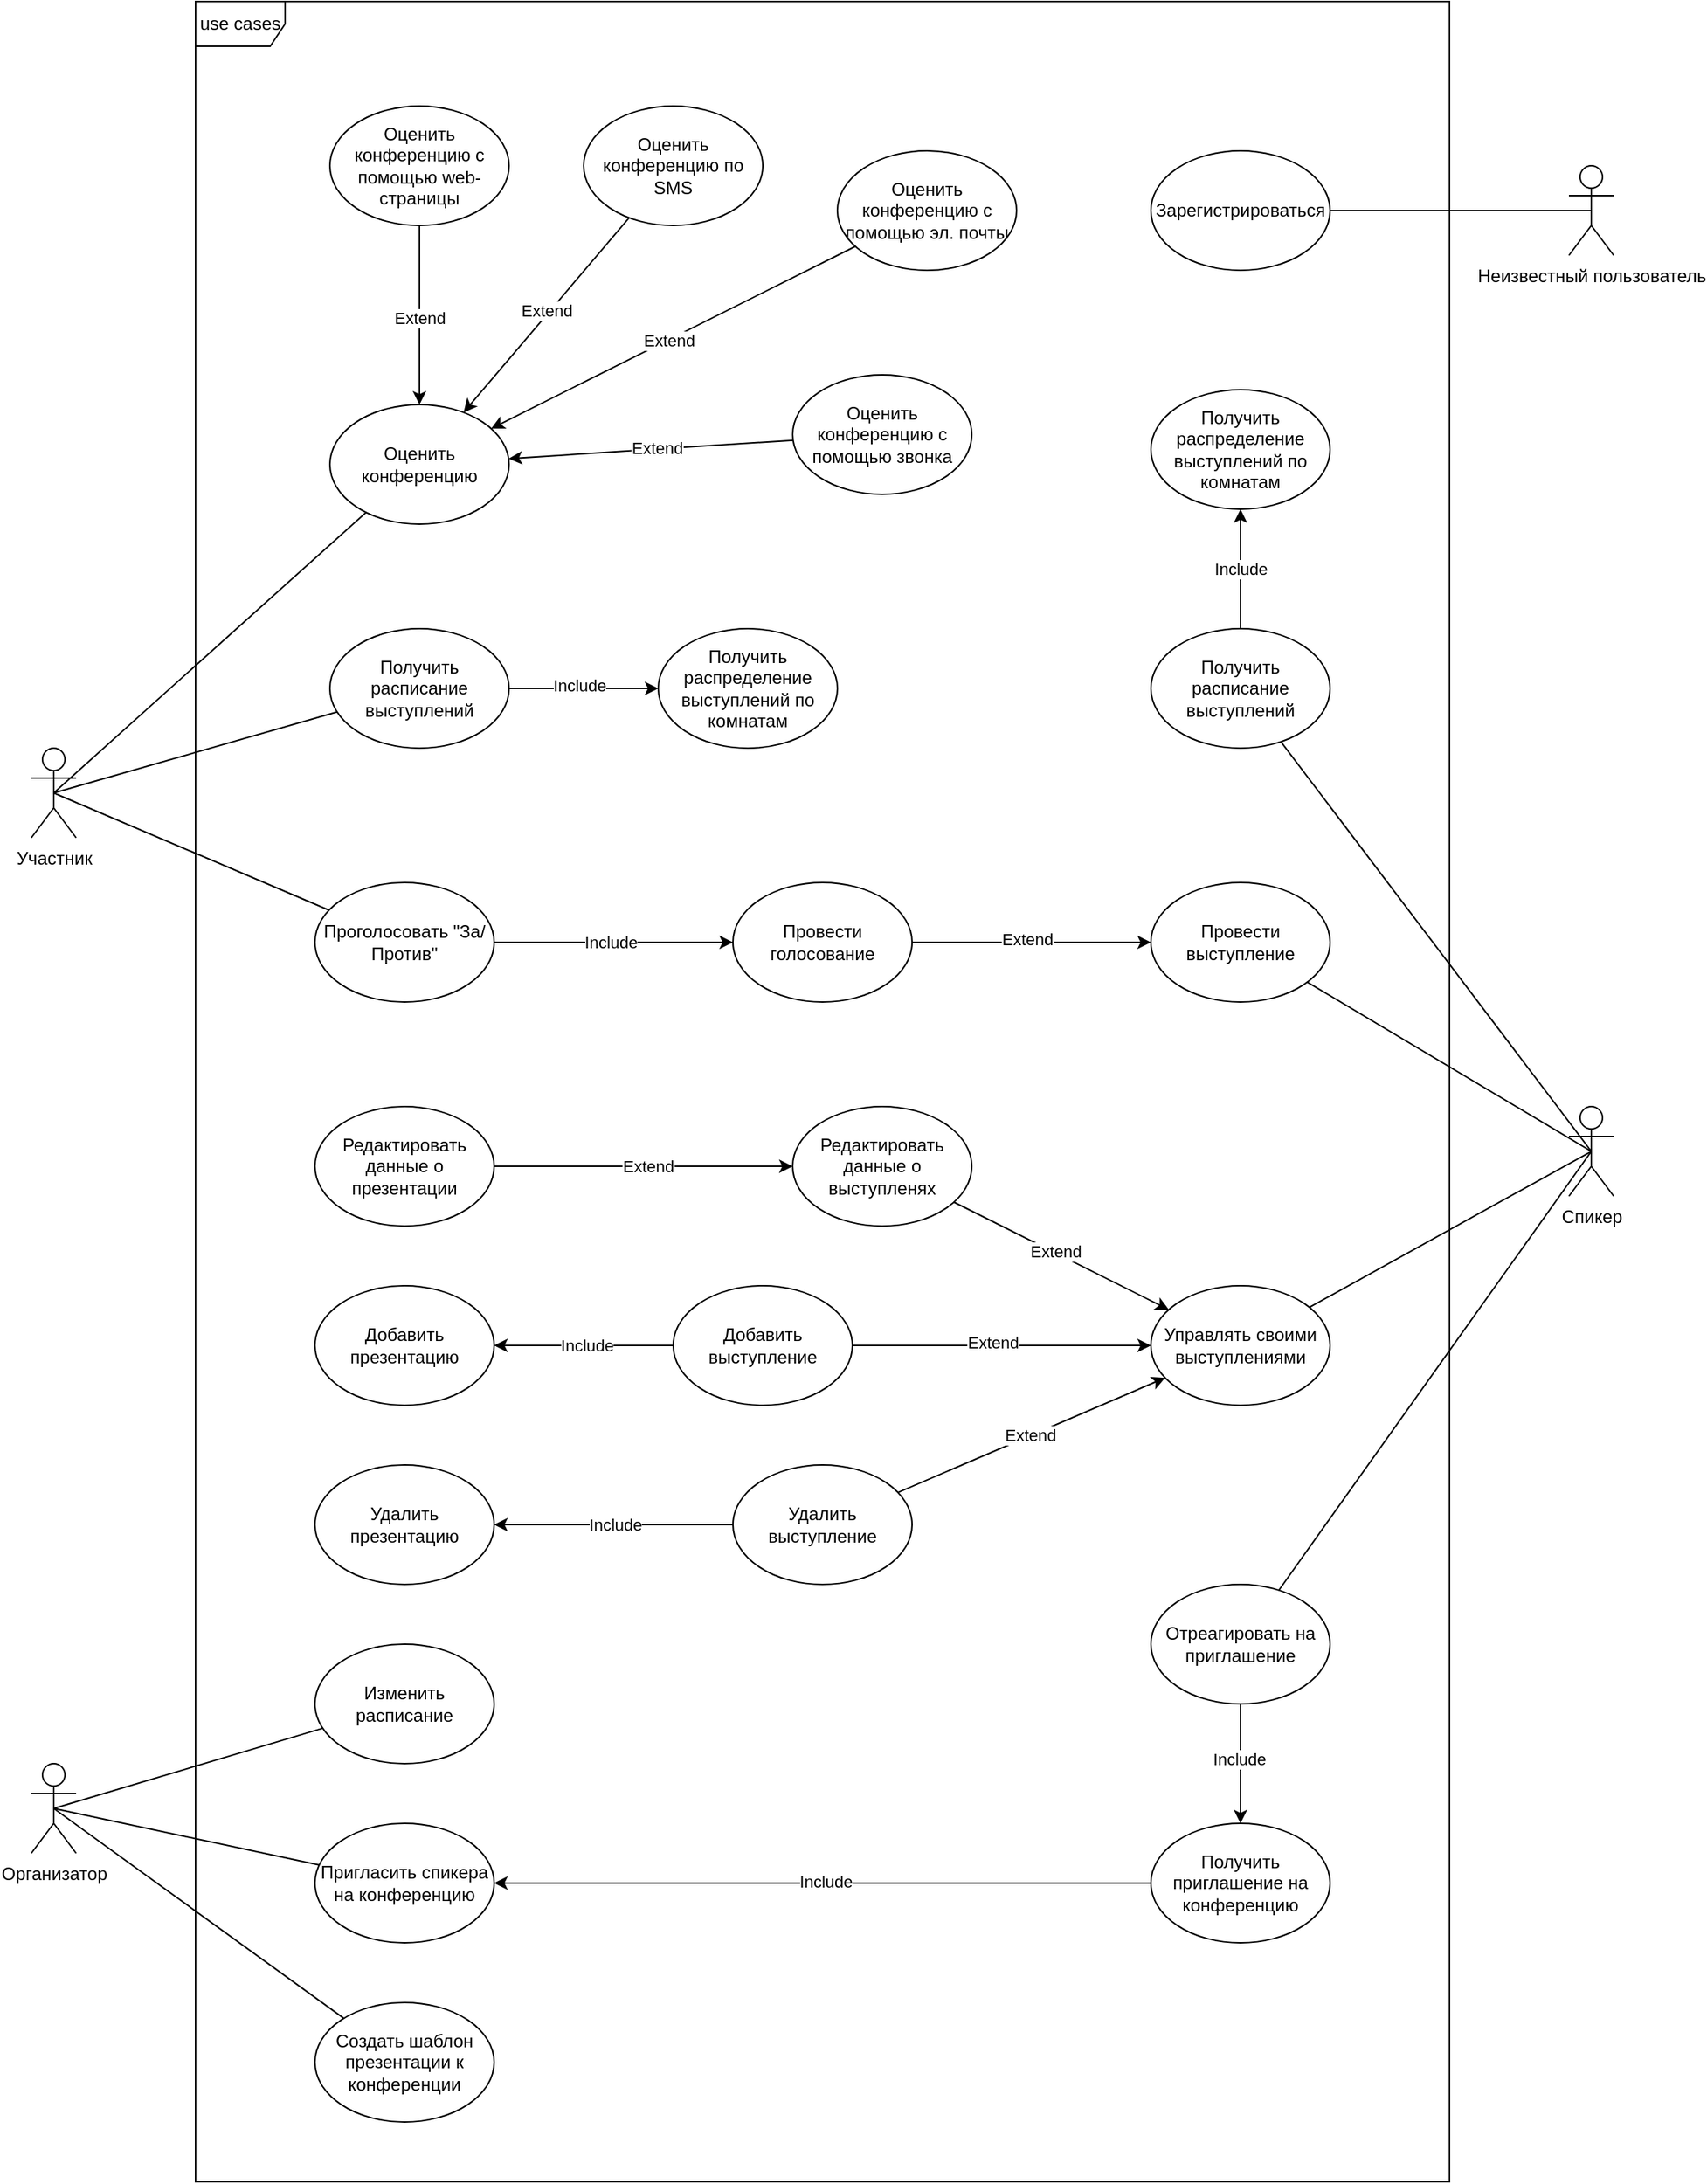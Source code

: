 <mxfile version="22.1.3" type="device">
  <diagram name="Страница — 1" id="s7dmqCvvsBrQac7C8wQK">
    <mxGraphModel dx="2442" dy="2212" grid="1" gridSize="10" guides="1" tooltips="1" connect="1" arrows="1" fold="1" page="1" pageScale="1" pageWidth="827" pageHeight="1169" math="0" shadow="0">
      <root>
        <mxCell id="0" />
        <mxCell id="1" parent="0" />
        <mxCell id="z3i05IiqhctmzvQhHZQx-1" value="Участник" style="shape=umlActor;verticalLabelPosition=bottom;verticalAlign=top;html=1;" vertex="1" parent="1">
          <mxGeometry x="-30" y="120" width="30" height="60" as="geometry" />
        </mxCell>
        <mxCell id="z3i05IiqhctmzvQhHZQx-2" value="Организатор" style="shape=umlActor;verticalLabelPosition=bottom;verticalAlign=top;html=1;" vertex="1" parent="1">
          <mxGeometry x="-30" y="800" width="30" height="60" as="geometry" />
        </mxCell>
        <mxCell id="z3i05IiqhctmzvQhHZQx-3" value="Спикер" style="shape=umlActor;verticalLabelPosition=bottom;verticalAlign=top;html=1;" vertex="1" parent="1">
          <mxGeometry x="1000" y="360" width="30" height="60" as="geometry" />
        </mxCell>
        <mxCell id="z3i05IiqhctmzvQhHZQx-4" value="use cases" style="shape=umlFrame;whiteSpace=wrap;html=1;pointerEvents=0;" vertex="1" parent="1">
          <mxGeometry x="80" y="-380" width="840" height="1460" as="geometry" />
        </mxCell>
        <mxCell id="z3i05IiqhctmzvQhHZQx-5" value="Получить расписание выступлений" style="ellipse;whiteSpace=wrap;html=1;" vertex="1" parent="1">
          <mxGeometry x="170" y="40" width="120" height="80" as="geometry" />
        </mxCell>
        <mxCell id="z3i05IiqhctmzvQhHZQx-6" value="Получить распределение выступлений по комнатам" style="ellipse;whiteSpace=wrap;html=1;" vertex="1" parent="1">
          <mxGeometry x="390" y="40" width="120" height="80" as="geometry" />
        </mxCell>
        <mxCell id="z3i05IiqhctmzvQhHZQx-7" value="Проголосовать &quot;За/Против&quot;" style="ellipse;whiteSpace=wrap;html=1;" vertex="1" parent="1">
          <mxGeometry x="160" y="210" width="120" height="80" as="geometry" />
        </mxCell>
        <mxCell id="z3i05IiqhctmzvQhHZQx-12" value="Управлять своими выступлениями" style="ellipse;whiteSpace=wrap;html=1;" vertex="1" parent="1">
          <mxGeometry x="720" y="480" width="120" height="80" as="geometry" />
        </mxCell>
        <mxCell id="z3i05IiqhctmzvQhHZQx-13" value="Добавить выступление" style="ellipse;whiteSpace=wrap;html=1;" vertex="1" parent="1">
          <mxGeometry x="400" y="480" width="120" height="80" as="geometry" />
        </mxCell>
        <mxCell id="z3i05IiqhctmzvQhHZQx-14" value="Редактировать данные о выступленях" style="ellipse;whiteSpace=wrap;html=1;" vertex="1" parent="1">
          <mxGeometry x="480" y="360" width="120" height="80" as="geometry" />
        </mxCell>
        <mxCell id="z3i05IiqhctmzvQhHZQx-15" value="Удалить выступление" style="ellipse;whiteSpace=wrap;html=1;" vertex="1" parent="1">
          <mxGeometry x="440" y="600" width="120" height="80" as="geometry" />
        </mxCell>
        <mxCell id="z3i05IiqhctmzvQhHZQx-17" value="Провести выступление" style="ellipse;whiteSpace=wrap;html=1;" vertex="1" parent="1">
          <mxGeometry x="720" y="210" width="120" height="80" as="geometry" />
        </mxCell>
        <mxCell id="z3i05IiqhctmzvQhHZQx-20" value="Неизвестный пользователь" style="shape=umlActor;verticalLabelPosition=bottom;verticalAlign=top;html=1;outlineConnect=0;" vertex="1" parent="1">
          <mxGeometry x="1000" y="-270" width="30" height="60" as="geometry" />
        </mxCell>
        <mxCell id="z3i05IiqhctmzvQhHZQx-21" value="Зарегистрироваться" style="ellipse;whiteSpace=wrap;html=1;" vertex="1" parent="1">
          <mxGeometry x="720" y="-280" width="120" height="80" as="geometry" />
        </mxCell>
        <mxCell id="z3i05IiqhctmzvQhHZQx-22" value="Редактировать данные о презентации" style="ellipse;whiteSpace=wrap;html=1;" vertex="1" parent="1">
          <mxGeometry x="160" y="360" width="120" height="80" as="geometry" />
        </mxCell>
        <mxCell id="z3i05IiqhctmzvQhHZQx-23" value="Добавить презентацию" style="ellipse;whiteSpace=wrap;html=1;" vertex="1" parent="1">
          <mxGeometry x="160" y="480" width="120" height="80" as="geometry" />
        </mxCell>
        <mxCell id="z3i05IiqhctmzvQhHZQx-24" value="Удалить презентацию" style="ellipse;whiteSpace=wrap;html=1;" vertex="1" parent="1">
          <mxGeometry x="160" y="600" width="120" height="80" as="geometry" />
        </mxCell>
        <mxCell id="z3i05IiqhctmzvQhHZQx-25" value="Оценить конференцию" style="ellipse;whiteSpace=wrap;html=1;" vertex="1" parent="1">
          <mxGeometry x="170" y="-110" width="120" height="80" as="geometry" />
        </mxCell>
        <mxCell id="z3i05IiqhctmzvQhHZQx-26" value="Изменить расписание" style="ellipse;whiteSpace=wrap;html=1;" vertex="1" parent="1">
          <mxGeometry x="160" y="720" width="120" height="80" as="geometry" />
        </mxCell>
        <mxCell id="z3i05IiqhctmzvQhHZQx-27" value="Пригласить спикера на конференцию" style="ellipse;whiteSpace=wrap;html=1;" vertex="1" parent="1">
          <mxGeometry x="160" y="840" width="120" height="80" as="geometry" />
        </mxCell>
        <mxCell id="z3i05IiqhctmzvQhHZQx-28" value="Создать шаблон презентации к конференции" style="ellipse;whiteSpace=wrap;html=1;" vertex="1" parent="1">
          <mxGeometry x="160" y="960" width="120" height="80" as="geometry" />
        </mxCell>
        <mxCell id="z3i05IiqhctmzvQhHZQx-30" value="" style="endArrow=none;html=1;rounded=0;entryX=0.5;entryY=0.5;entryDx=0;entryDy=0;entryPerimeter=0;" edge="1" parent="1" source="z3i05IiqhctmzvQhHZQx-12" target="z3i05IiqhctmzvQhHZQx-3">
          <mxGeometry width="50" height="50" relative="1" as="geometry">
            <mxPoint x="490" y="750" as="sourcePoint" />
            <mxPoint x="540" y="700" as="targetPoint" />
          </mxGeometry>
        </mxCell>
        <mxCell id="z3i05IiqhctmzvQhHZQx-31" value="" style="endArrow=none;html=1;rounded=0;entryX=0.5;entryY=0.5;entryDx=0;entryDy=0;entryPerimeter=0;" edge="1" parent="1" source="z3i05IiqhctmzvQhHZQx-17" target="z3i05IiqhctmzvQhHZQx-3">
          <mxGeometry width="50" height="50" relative="1" as="geometry">
            <mxPoint x="600" y="730" as="sourcePoint" />
            <mxPoint x="650" y="680" as="targetPoint" />
          </mxGeometry>
        </mxCell>
        <mxCell id="z3i05IiqhctmzvQhHZQx-32" value="" style="endArrow=none;html=1;rounded=0;entryX=0.5;entryY=0.5;entryDx=0;entryDy=0;entryPerimeter=0;" edge="1" parent="1" source="z3i05IiqhctmzvQhHZQx-21" target="z3i05IiqhctmzvQhHZQx-20">
          <mxGeometry width="50" height="50" relative="1" as="geometry">
            <mxPoint x="590" y="430" as="sourcePoint" />
            <mxPoint x="640" y="380" as="targetPoint" />
          </mxGeometry>
        </mxCell>
        <mxCell id="z3i05IiqhctmzvQhHZQx-33" value="" style="endArrow=none;html=1;rounded=0;exitX=0.5;exitY=0.5;exitDx=0;exitDy=0;exitPerimeter=0;" edge="1" parent="1" source="z3i05IiqhctmzvQhHZQx-1" target="z3i05IiqhctmzvQhHZQx-5">
          <mxGeometry width="50" height="50" relative="1" as="geometry">
            <mxPoint x="140" y="230" as="sourcePoint" />
            <mxPoint x="190" y="180" as="targetPoint" />
          </mxGeometry>
        </mxCell>
        <mxCell id="z3i05IiqhctmzvQhHZQx-34" value="Получить расписание выступлений" style="ellipse;whiteSpace=wrap;html=1;" vertex="1" parent="1">
          <mxGeometry x="720" y="40" width="120" height="80" as="geometry" />
        </mxCell>
        <mxCell id="z3i05IiqhctmzvQhHZQx-35" value="" style="endArrow=none;html=1;rounded=0;exitX=0.5;exitY=0.5;exitDx=0;exitDy=0;exitPerimeter=0;" edge="1" parent="1" source="z3i05IiqhctmzvQhHZQx-3" target="z3i05IiqhctmzvQhHZQx-34">
          <mxGeometry width="50" height="50" relative="1" as="geometry">
            <mxPoint x="860" y="320" as="sourcePoint" />
            <mxPoint x="910" y="270" as="targetPoint" />
          </mxGeometry>
        </mxCell>
        <mxCell id="z3i05IiqhctmzvQhHZQx-36" value="" style="endArrow=none;html=1;rounded=0;exitX=0.5;exitY=0.5;exitDx=0;exitDy=0;exitPerimeter=0;" edge="1" parent="1" source="z3i05IiqhctmzvQhHZQx-1" target="z3i05IiqhctmzvQhHZQx-25">
          <mxGeometry width="50" height="50" relative="1" as="geometry">
            <mxPoint x="320" y="50" as="sourcePoint" />
            <mxPoint x="370" as="targetPoint" />
          </mxGeometry>
        </mxCell>
        <mxCell id="z3i05IiqhctmzvQhHZQx-37" value="" style="endArrow=none;html=1;rounded=0;exitX=0.5;exitY=0.5;exitDx=0;exitDy=0;exitPerimeter=0;" edge="1" parent="1" source="z3i05IiqhctmzvQhHZQx-1" target="z3i05IiqhctmzvQhHZQx-7">
          <mxGeometry width="50" height="50" relative="1" as="geometry">
            <mxPoint x="120" y="330" as="sourcePoint" />
            <mxPoint x="170" y="280" as="targetPoint" />
          </mxGeometry>
        </mxCell>
        <mxCell id="z3i05IiqhctmzvQhHZQx-38" value="Провести голосование" style="ellipse;whiteSpace=wrap;html=1;" vertex="1" parent="1">
          <mxGeometry x="440" y="210" width="120" height="80" as="geometry" />
        </mxCell>
        <mxCell id="z3i05IiqhctmzvQhHZQx-40" value="" style="endArrow=classic;html=1;rounded=0;" edge="1" parent="1" source="z3i05IiqhctmzvQhHZQx-5" target="z3i05IiqhctmzvQhHZQx-6">
          <mxGeometry width="50" height="50" relative="1" as="geometry">
            <mxPoint x="460" y="210" as="sourcePoint" />
            <mxPoint x="510" y="160" as="targetPoint" />
          </mxGeometry>
        </mxCell>
        <mxCell id="z3i05IiqhctmzvQhHZQx-41" value="Include" style="edgeLabel;html=1;align=center;verticalAlign=middle;resizable=0;points=[];rotation=0;" vertex="1" connectable="0" parent="z3i05IiqhctmzvQhHZQx-40">
          <mxGeometry x="-0.063" y="2" relative="1" as="geometry">
            <mxPoint as="offset" />
          </mxGeometry>
        </mxCell>
        <mxCell id="z3i05IiqhctmzvQhHZQx-42" value="" style="endArrow=classic;html=1;rounded=0;" edge="1" parent="1" source="z3i05IiqhctmzvQhHZQx-38" target="z3i05IiqhctmzvQhHZQx-17">
          <mxGeometry width="50" height="50" relative="1" as="geometry">
            <mxPoint x="760" y="460" as="sourcePoint" />
            <mxPoint x="810" y="410" as="targetPoint" />
          </mxGeometry>
        </mxCell>
        <mxCell id="z3i05IiqhctmzvQhHZQx-43" value="Extend" style="edgeLabel;html=1;align=center;verticalAlign=middle;resizable=0;points=[];" vertex="1" connectable="0" parent="z3i05IiqhctmzvQhHZQx-42">
          <mxGeometry x="-0.049" y="2" relative="1" as="geometry">
            <mxPoint x="1" as="offset" />
          </mxGeometry>
        </mxCell>
        <mxCell id="z3i05IiqhctmzvQhHZQx-44" value="Оценить конференцию с помощью web-страницы" style="ellipse;whiteSpace=wrap;html=1;" vertex="1" parent="1">
          <mxGeometry x="170" y="-310" width="120" height="80" as="geometry" />
        </mxCell>
        <mxCell id="z3i05IiqhctmzvQhHZQx-45" value="Оценить конференцию по SMS" style="ellipse;whiteSpace=wrap;html=1;" vertex="1" parent="1">
          <mxGeometry x="340" y="-310" width="120" height="80" as="geometry" />
        </mxCell>
        <mxCell id="z3i05IiqhctmzvQhHZQx-46" value="Оценить конференцию с помощью эл. почты" style="ellipse;whiteSpace=wrap;html=1;" vertex="1" parent="1">
          <mxGeometry x="510" y="-280" width="120" height="80" as="geometry" />
        </mxCell>
        <mxCell id="z3i05IiqhctmzvQhHZQx-47" value="Оценить конференцию с помощью звонка" style="ellipse;whiteSpace=wrap;html=1;" vertex="1" parent="1">
          <mxGeometry x="480" y="-130" width="120" height="80" as="geometry" />
        </mxCell>
        <mxCell id="z3i05IiqhctmzvQhHZQx-48" value="" style="endArrow=classic;html=1;rounded=0;" edge="1" parent="1" source="z3i05IiqhctmzvQhHZQx-44" target="z3i05IiqhctmzvQhHZQx-25">
          <mxGeometry width="50" height="50" relative="1" as="geometry">
            <mxPoint x="380" y="-70" as="sourcePoint" />
            <mxPoint x="430" y="-120" as="targetPoint" />
          </mxGeometry>
        </mxCell>
        <mxCell id="z3i05IiqhctmzvQhHZQx-49" value="Extend" style="edgeLabel;html=1;align=center;verticalAlign=middle;resizable=0;points=[];" vertex="1" connectable="0" parent="z3i05IiqhctmzvQhHZQx-48">
          <mxGeometry x="0.028" relative="1" as="geometry">
            <mxPoint as="offset" />
          </mxGeometry>
        </mxCell>
        <mxCell id="z3i05IiqhctmzvQhHZQx-50" value="" style="endArrow=classic;html=1;rounded=0;" edge="1" parent="1" source="z3i05IiqhctmzvQhHZQx-45" target="z3i05IiqhctmzvQhHZQx-25">
          <mxGeometry width="50" height="50" relative="1" as="geometry">
            <mxPoint x="520" y="-60" as="sourcePoint" />
            <mxPoint x="570" y="-110" as="targetPoint" />
          </mxGeometry>
        </mxCell>
        <mxCell id="z3i05IiqhctmzvQhHZQx-51" value="Extend" style="edgeLabel;html=1;align=center;verticalAlign=middle;resizable=0;points=[];" vertex="1" connectable="0" parent="z3i05IiqhctmzvQhHZQx-50">
          <mxGeometry x="-0.032" y="-2" relative="1" as="geometry">
            <mxPoint as="offset" />
          </mxGeometry>
        </mxCell>
        <mxCell id="z3i05IiqhctmzvQhHZQx-52" value="" style="endArrow=classic;html=1;rounded=0;" edge="1" parent="1" source="z3i05IiqhctmzvQhHZQx-46" target="z3i05IiqhctmzvQhHZQx-25">
          <mxGeometry width="50" height="50" relative="1" as="geometry">
            <mxPoint x="720" y="-40" as="sourcePoint" />
            <mxPoint x="770" y="-90" as="targetPoint" />
          </mxGeometry>
        </mxCell>
        <mxCell id="z3i05IiqhctmzvQhHZQx-53" value="Extend" style="edgeLabel;html=1;align=center;verticalAlign=middle;resizable=0;points=[];" vertex="1" connectable="0" parent="z3i05IiqhctmzvQhHZQx-52">
          <mxGeometry x="0.024" relative="1" as="geometry">
            <mxPoint as="offset" />
          </mxGeometry>
        </mxCell>
        <mxCell id="z3i05IiqhctmzvQhHZQx-54" value="" style="endArrow=classic;html=1;rounded=0;" edge="1" parent="1" source="z3i05IiqhctmzvQhHZQx-47" target="z3i05IiqhctmzvQhHZQx-25">
          <mxGeometry width="50" height="50" relative="1" as="geometry">
            <mxPoint x="670" y="10" as="sourcePoint" />
            <mxPoint x="720" y="-40" as="targetPoint" />
          </mxGeometry>
        </mxCell>
        <mxCell id="z3i05IiqhctmzvQhHZQx-55" value="Extend" style="edgeLabel;html=1;align=center;verticalAlign=middle;resizable=0;points=[];" vertex="1" connectable="0" parent="z3i05IiqhctmzvQhHZQx-54">
          <mxGeometry x="-0.04" y="-1" relative="1" as="geometry">
            <mxPoint as="offset" />
          </mxGeometry>
        </mxCell>
        <mxCell id="z3i05IiqhctmzvQhHZQx-56" value="" style="endArrow=classic;html=1;rounded=0;" edge="1" parent="1" source="z3i05IiqhctmzvQhHZQx-7" target="z3i05IiqhctmzvQhHZQx-38">
          <mxGeometry width="50" height="50" relative="1" as="geometry">
            <mxPoint x="350" y="310" as="sourcePoint" />
            <mxPoint x="400" y="260" as="targetPoint" />
          </mxGeometry>
        </mxCell>
        <mxCell id="z3i05IiqhctmzvQhHZQx-57" value="Include" style="edgeLabel;html=1;align=center;verticalAlign=middle;resizable=0;points=[];" vertex="1" connectable="0" parent="z3i05IiqhctmzvQhHZQx-56">
          <mxGeometry x="-0.032" relative="1" as="geometry">
            <mxPoint as="offset" />
          </mxGeometry>
        </mxCell>
        <mxCell id="z3i05IiqhctmzvQhHZQx-58" value="Получить распределение выступлений по комнатам" style="ellipse;whiteSpace=wrap;html=1;" vertex="1" parent="1">
          <mxGeometry x="720" y="-120" width="120" height="80" as="geometry" />
        </mxCell>
        <mxCell id="z3i05IiqhctmzvQhHZQx-59" value="" style="endArrow=classic;html=1;rounded=0;" edge="1" parent="1" source="z3i05IiqhctmzvQhHZQx-34" target="z3i05IiqhctmzvQhHZQx-58">
          <mxGeometry width="50" height="50" relative="1" as="geometry">
            <mxPoint x="910" y="30" as="sourcePoint" />
            <mxPoint x="960" y="-20" as="targetPoint" />
          </mxGeometry>
        </mxCell>
        <mxCell id="z3i05IiqhctmzvQhHZQx-60" value="Include" style="edgeLabel;html=1;align=center;verticalAlign=middle;resizable=0;points=[];" vertex="1" connectable="0" parent="z3i05IiqhctmzvQhHZQx-59">
          <mxGeometry relative="1" as="geometry">
            <mxPoint as="offset" />
          </mxGeometry>
        </mxCell>
        <mxCell id="z3i05IiqhctmzvQhHZQx-61" value="" style="endArrow=classic;html=1;rounded=0;" edge="1" parent="1" source="z3i05IiqhctmzvQhHZQx-14" target="z3i05IiqhctmzvQhHZQx-12">
          <mxGeometry width="50" height="50" relative="1" as="geometry">
            <mxPoint x="780" y="660" as="sourcePoint" />
            <mxPoint x="830" y="610" as="targetPoint" />
          </mxGeometry>
        </mxCell>
        <mxCell id="z3i05IiqhctmzvQhHZQx-62" value="Extend" style="edgeLabel;html=1;align=center;verticalAlign=middle;resizable=0;points=[];" vertex="1" connectable="0" parent="z3i05IiqhctmzvQhHZQx-61">
          <mxGeometry x="-0.076" y="1" relative="1" as="geometry">
            <mxPoint x="1" as="offset" />
          </mxGeometry>
        </mxCell>
        <mxCell id="z3i05IiqhctmzvQhHZQx-63" value="" style="endArrow=classic;html=1;rounded=0;" edge="1" parent="1" source="z3i05IiqhctmzvQhHZQx-13" target="z3i05IiqhctmzvQhHZQx-12">
          <mxGeometry width="50" height="50" relative="1" as="geometry">
            <mxPoint x="800" y="670" as="sourcePoint" />
            <mxPoint x="850" y="620" as="targetPoint" />
          </mxGeometry>
        </mxCell>
        <mxCell id="z3i05IiqhctmzvQhHZQx-64" value="Extend" style="edgeLabel;html=1;align=center;verticalAlign=middle;resizable=0;points=[];" vertex="1" connectable="0" parent="z3i05IiqhctmzvQhHZQx-63">
          <mxGeometry x="-0.061" y="2" relative="1" as="geometry">
            <mxPoint as="offset" />
          </mxGeometry>
        </mxCell>
        <mxCell id="z3i05IiqhctmzvQhHZQx-65" value="" style="endArrow=classic;html=1;rounded=0;" edge="1" parent="1" source="z3i05IiqhctmzvQhHZQx-15" target="z3i05IiqhctmzvQhHZQx-12">
          <mxGeometry width="50" height="50" relative="1" as="geometry">
            <mxPoint x="880" y="710" as="sourcePoint" />
            <mxPoint x="930" y="660" as="targetPoint" />
          </mxGeometry>
        </mxCell>
        <mxCell id="z3i05IiqhctmzvQhHZQx-66" value="Extend" style="edgeLabel;html=1;align=center;verticalAlign=middle;resizable=0;points=[];" vertex="1" connectable="0" parent="z3i05IiqhctmzvQhHZQx-65">
          <mxGeometry x="-0.013" y="1" relative="1" as="geometry">
            <mxPoint as="offset" />
          </mxGeometry>
        </mxCell>
        <mxCell id="z3i05IiqhctmzvQhHZQx-67" value="" style="endArrow=classic;html=1;rounded=0;" edge="1" parent="1" source="z3i05IiqhctmzvQhHZQx-22" target="z3i05IiqhctmzvQhHZQx-14">
          <mxGeometry width="50" height="50" relative="1" as="geometry">
            <mxPoint x="520" y="730" as="sourcePoint" />
            <mxPoint x="470" y="780" as="targetPoint" />
          </mxGeometry>
        </mxCell>
        <mxCell id="z3i05IiqhctmzvQhHZQx-68" value="Extend" style="edgeLabel;html=1;align=center;verticalAlign=middle;resizable=0;points=[];" vertex="1" connectable="0" parent="z3i05IiqhctmzvQhHZQx-67">
          <mxGeometry x="0.03" relative="1" as="geometry">
            <mxPoint as="offset" />
          </mxGeometry>
        </mxCell>
        <mxCell id="z3i05IiqhctmzvQhHZQx-69" value="" style="endArrow=classic;html=1;rounded=0;" edge="1" parent="1" source="z3i05IiqhctmzvQhHZQx-13" target="z3i05IiqhctmzvQhHZQx-23">
          <mxGeometry width="50" height="50" relative="1" as="geometry">
            <mxPoint x="410" y="740" as="sourcePoint" />
            <mxPoint x="460" y="690" as="targetPoint" />
          </mxGeometry>
        </mxCell>
        <mxCell id="z3i05IiqhctmzvQhHZQx-70" value="Include" style="edgeLabel;html=1;align=center;verticalAlign=middle;resizable=0;points=[];" vertex="1" connectable="0" parent="z3i05IiqhctmzvQhHZQx-69">
          <mxGeometry x="-0.031" relative="1" as="geometry">
            <mxPoint as="offset" />
          </mxGeometry>
        </mxCell>
        <mxCell id="z3i05IiqhctmzvQhHZQx-71" value="" style="endArrow=classic;html=1;rounded=0;" edge="1" parent="1" source="z3i05IiqhctmzvQhHZQx-15" target="z3i05IiqhctmzvQhHZQx-24">
          <mxGeometry width="50" height="50" relative="1" as="geometry">
            <mxPoint x="440" y="750" as="sourcePoint" />
            <mxPoint x="490" y="700" as="targetPoint" />
          </mxGeometry>
        </mxCell>
        <mxCell id="z3i05IiqhctmzvQhHZQx-72" value="Include" style="edgeLabel;html=1;align=center;verticalAlign=middle;resizable=0;points=[];" vertex="1" connectable="0" parent="z3i05IiqhctmzvQhHZQx-71">
          <mxGeometry x="-0.005" relative="1" as="geometry">
            <mxPoint as="offset" />
          </mxGeometry>
        </mxCell>
        <mxCell id="z3i05IiqhctmzvQhHZQx-73" value="" style="endArrow=none;html=1;rounded=0;exitX=0.5;exitY=0.5;exitDx=0;exitDy=0;exitPerimeter=0;" edge="1" parent="1" source="z3i05IiqhctmzvQhHZQx-2" target="z3i05IiqhctmzvQhHZQx-26">
          <mxGeometry width="50" height="50" relative="1" as="geometry">
            <mxPoint x="-40" y="640" as="sourcePoint" />
            <mxPoint x="10" y="590" as="targetPoint" />
          </mxGeometry>
        </mxCell>
        <mxCell id="z3i05IiqhctmzvQhHZQx-74" value="" style="endArrow=none;html=1;rounded=0;exitX=0.5;exitY=0.5;exitDx=0;exitDy=0;exitPerimeter=0;" edge="1" parent="1" source="z3i05IiqhctmzvQhHZQx-2" target="z3i05IiqhctmzvQhHZQx-27">
          <mxGeometry width="50" height="50" relative="1" as="geometry">
            <mxPoint x="-40" y="650" as="sourcePoint" />
            <mxPoint x="10" y="600" as="targetPoint" />
          </mxGeometry>
        </mxCell>
        <mxCell id="z3i05IiqhctmzvQhHZQx-75" value="" style="endArrow=none;html=1;rounded=0;exitX=0.5;exitY=0.5;exitDx=0;exitDy=0;exitPerimeter=0;" edge="1" parent="1" source="z3i05IiqhctmzvQhHZQx-2" target="z3i05IiqhctmzvQhHZQx-28">
          <mxGeometry width="50" height="50" relative="1" as="geometry">
            <mxPoint x="-40" y="690" as="sourcePoint" />
            <mxPoint x="10" y="640" as="targetPoint" />
          </mxGeometry>
        </mxCell>
        <mxCell id="z3i05IiqhctmzvQhHZQx-76" value="Получить приглашение на конференцию" style="ellipse;whiteSpace=wrap;html=1;" vertex="1" parent="1">
          <mxGeometry x="720" y="840" width="120" height="80" as="geometry" />
        </mxCell>
        <mxCell id="z3i05IiqhctmzvQhHZQx-77" value="Отреагировать на приглашение" style="ellipse;whiteSpace=wrap;html=1;" vertex="1" parent="1">
          <mxGeometry x="720" y="680" width="120" height="80" as="geometry" />
        </mxCell>
        <mxCell id="z3i05IiqhctmzvQhHZQx-79" value="" style="endArrow=none;html=1;rounded=0;entryX=0.5;entryY=0.5;entryDx=0;entryDy=0;entryPerimeter=0;" edge="1" parent="1" source="z3i05IiqhctmzvQhHZQx-77" target="z3i05IiqhctmzvQhHZQx-3">
          <mxGeometry width="50" height="50" relative="1" as="geometry">
            <mxPoint x="1370" y="720" as="sourcePoint" />
            <mxPoint x="1420" y="670" as="targetPoint" />
          </mxGeometry>
        </mxCell>
        <mxCell id="z3i05IiqhctmzvQhHZQx-80" value="" style="endArrow=classic;html=1;rounded=0;" edge="1" parent="1" source="z3i05IiqhctmzvQhHZQx-77" target="z3i05IiqhctmzvQhHZQx-76">
          <mxGeometry width="50" height="50" relative="1" as="geometry">
            <mxPoint x="490" y="920" as="sourcePoint" />
            <mxPoint x="540" y="870" as="targetPoint" />
          </mxGeometry>
        </mxCell>
        <mxCell id="z3i05IiqhctmzvQhHZQx-81" value="Include" style="edgeLabel;html=1;align=center;verticalAlign=middle;resizable=0;points=[];" vertex="1" connectable="0" parent="z3i05IiqhctmzvQhHZQx-80">
          <mxGeometry x="-0.075" y="-1" relative="1" as="geometry">
            <mxPoint as="offset" />
          </mxGeometry>
        </mxCell>
        <mxCell id="z3i05IiqhctmzvQhHZQx-82" value="" style="endArrow=classic;html=1;rounded=0;" edge="1" parent="1" source="z3i05IiqhctmzvQhHZQx-76" target="z3i05IiqhctmzvQhHZQx-27">
          <mxGeometry width="50" height="50" relative="1" as="geometry">
            <mxPoint x="440" y="910" as="sourcePoint" />
            <mxPoint x="490" y="860" as="targetPoint" />
          </mxGeometry>
        </mxCell>
        <mxCell id="z3i05IiqhctmzvQhHZQx-83" value="Include" style="edgeLabel;html=1;align=center;verticalAlign=middle;resizable=0;points=[];" vertex="1" connectable="0" parent="z3i05IiqhctmzvQhHZQx-82">
          <mxGeometry x="-0.003" y="-1" relative="1" as="geometry">
            <mxPoint x="1" as="offset" />
          </mxGeometry>
        </mxCell>
      </root>
    </mxGraphModel>
  </diagram>
</mxfile>
